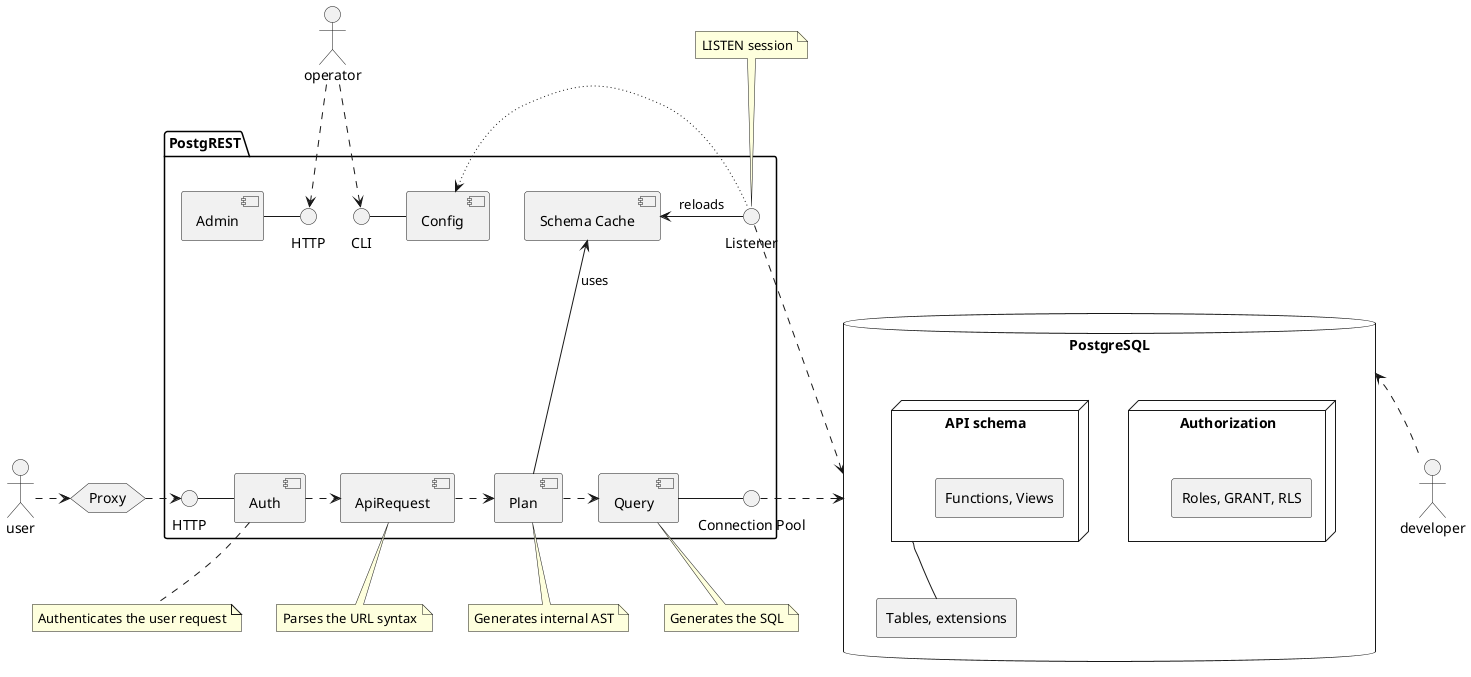 @startuml

skinparam backgroundColor transparent

package "PostgREST" {
  () HTTP as HTTPAPI
  HTTPAPI  - [Auth]
  [Auth] -r.> [ApiRequest]
  [ApiRequest] -r.> [Plan]
  [Plan] -r.> [Query]
  [Query] - () "Connection Pool" : "\t"
  [Plan] -u-> [Schema Cache]:uses
  [Schema Cache] <- () Listener : reloads

  () HTTP as HTTPADMIN
  [Admin]  -r- () HTTPADMIN
  [Config] -l- () CLI

  [Config] <-r~ Listener

  HTTPADMIN -[hidden]r- CLI
  [Schema Cache] -l[hidden]- [Config]
  [Schema Cache] -l[hidden]- [Admin]
  [Schema Cache] -l[hidden]- CLI
}


database "PostgreSQL" {
  node Authorization {
    rectangle "Roles, GRANT, RLS"
  }
  node "API schema" as API {
    rectangle "Functions, Views"
  }
  rectangle "Tables, extensions" as tbs
  API -d- tbs

  API -l[hidden]- Authorization
}

:user:
hexagon Proxy
:user: .r-> Proxy
HTTPAPI <.l- Proxy

:operator: .d-> HTTPADMIN
:operator: .d-> CLI


PostgreSQL <.developer : "\t"
Listener -r.> "PostgreSQL"
"Connection Pool" -r.> "PostgreSQL" : "\t\t"


note bottom of Auth
  Authenticates the user request
end note

note bottom of ApiRequest
  Parses the URL syntax
end note

note bottom of Plan
  Generates internal AST
end note

note bottom of Query
  Generates the SQL
end note

note top of Listener
  LISTEN session
end note

url of Admin is [[../references/admin_server.html#admin-server]]
url of API is [[../explanations/schema_isolation.html]]
url of Auth is [[../references/auth.html#authn]]
url of ApiRequest is [[../explanations/architecture.html#api-request]]
url of Plan is [[../explanations/architecture.html#plan]]
url of Query is [[../explanations/architecture.html#query]]
url of Authorization is [[../explanations/db_authz.html]]
url of CLI is [[../references/cli.html#cli]]
url of "Connection Pool" is [[../references/connection_pool.html]]
url of Config is [[../references/configuration.html#configuration]]
url of HTTPADMIN is [[../explanations/architecture.html#http]]
url of HTTPAPI is [[../explanations/architecture.html#http]]
url of Listener is [[../references/listener.html#listener]]
url of Proxy is [[../explanations/nginx.html]]
url of "Schema Cache" is [[../references/schema_cache.html#schema-cache]]

@enduml

